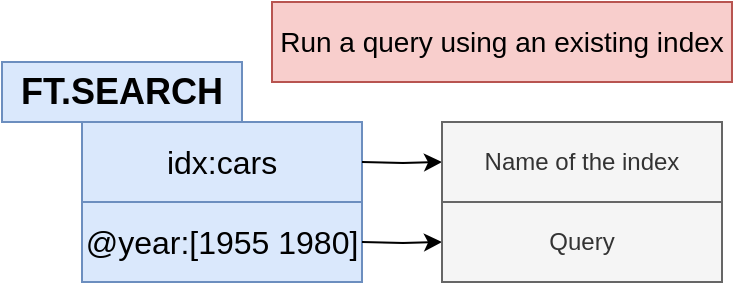 <mxfile version="26.1.3" pages="19">
  <diagram id="HctE3cyeDaIu02BYokV2" name="07 - q">
    <mxGraphModel dx="434" dy="268" grid="1" gridSize="10" guides="1" tooltips="1" connect="1" arrows="1" fold="1" page="1" pageScale="1" pageWidth="1920" pageHeight="1200" math="0" shadow="0">
      <root>
        <mxCell id="AN4XkR-0YyUxpk4At1sJ-0" />
        <mxCell id="AN4XkR-0YyUxpk4At1sJ-1" parent="AN4XkR-0YyUxpk4At1sJ-0" />
        <mxCell id="AN4XkR-0YyUxpk4At1sJ-2" value="FT.SEARCH" style="rounded=0;whiteSpace=wrap;html=1;fontSize=18;fillColor=#dae8fc;strokeColor=#6c8ebf;fontStyle=1" vertex="1" parent="AN4XkR-0YyUxpk4At1sJ-1">
          <mxGeometry x="710" y="410" width="120" height="30" as="geometry" />
        </mxCell>
        <mxCell id="AN4XkR-0YyUxpk4At1sJ-3" value="idx:cars" style="rounded=0;whiteSpace=wrap;html=1;fontSize=16;fillColor=#dae8fc;strokeColor=#6c8ebf;" vertex="1" parent="AN4XkR-0YyUxpk4At1sJ-1">
          <mxGeometry x="750" y="440" width="140" height="40" as="geometry" />
        </mxCell>
        <mxCell id="AN4XkR-0YyUxpk4At1sJ-4" value="@year:[1955 1980]" style="rounded=0;whiteSpace=wrap;html=1;fontSize=16;fillColor=#dae8fc;strokeColor=#6c8ebf;" vertex="1" parent="AN4XkR-0YyUxpk4At1sJ-1">
          <mxGeometry x="750" y="480" width="140" height="40" as="geometry" />
        </mxCell>
        <mxCell id="AN4XkR-0YyUxpk4At1sJ-5" style="edgeStyle=orthogonalEdgeStyle;rounded=0;orthogonalLoop=1;jettySize=auto;html=1;exitX=1;exitY=0.5;exitDx=0;exitDy=0;fontSize=12;" edge="1" parent="AN4XkR-0YyUxpk4At1sJ-1">
          <mxGeometry relative="1" as="geometry">
            <mxPoint x="930" y="460" as="targetPoint" />
            <mxPoint x="890" y="460" as="sourcePoint" />
          </mxGeometry>
        </mxCell>
        <mxCell id="AN4XkR-0YyUxpk4At1sJ-6" value="Name of the index" style="rounded=0;whiteSpace=wrap;html=1;fontSize=12;fillColor=#f5f5f5;strokeColor=#666666;fontColor=#333333;" vertex="1" parent="AN4XkR-0YyUxpk4At1sJ-1">
          <mxGeometry x="930" y="440" width="140" height="40" as="geometry" />
        </mxCell>
        <mxCell id="AN4XkR-0YyUxpk4At1sJ-7" style="edgeStyle=orthogonalEdgeStyle;rounded=0;orthogonalLoop=1;jettySize=auto;html=1;exitX=1;exitY=0.5;exitDx=0;exitDy=0;fontSize=12;" edge="1" parent="AN4XkR-0YyUxpk4At1sJ-1">
          <mxGeometry relative="1" as="geometry">
            <mxPoint x="930" y="500" as="targetPoint" />
            <mxPoint x="890" y="500" as="sourcePoint" />
          </mxGeometry>
        </mxCell>
        <mxCell id="AN4XkR-0YyUxpk4At1sJ-8" value="Query" style="rounded=0;whiteSpace=wrap;html=1;fontSize=12;fillColor=#f5f5f5;strokeColor=#666666;fontColor=#333333;" vertex="1" parent="AN4XkR-0YyUxpk4At1sJ-1">
          <mxGeometry x="930" y="480" width="140" height="40" as="geometry" />
        </mxCell>
        <mxCell id="AN4XkR-0YyUxpk4At1sJ-9" value="Run a query using an existing index" style="rounded=0;whiteSpace=wrap;html=1;fontSize=14;align=center;fillColor=#f8cecc;strokeColor=#b85450;" vertex="1" parent="AN4XkR-0YyUxpk4At1sJ-1">
          <mxGeometry x="845" y="380" width="230" height="40" as="geometry" />
        </mxCell>
      </root>
    </mxGraphModel>
  </diagram>
  <diagram id="gnkNOqU8pdCXdRe_tvXO" name="01 - docs">
    <mxGraphModel dx="372" dy="230" grid="1" gridSize="10" guides="1" tooltips="1" connect="1" arrows="1" fold="1" page="1" pageScale="1" pageWidth="1920" pageHeight="1200" math="0" shadow="0">
      <root>
        <mxCell id="0" />
        <mxCell id="1" parent="0" />
        <mxCell id="Lf2cvorMgSbQkPzfa74a-1" value="redis.io/commands/ft.search" style="rounded=0;whiteSpace=wrap;html=1;fontSize=21;fontStyle=1;fillColor=#dae8fc;strokeColor=#6c8ebf;" vertex="1" parent="1">
          <mxGeometry x="710" y="470" width="310" height="60" as="geometry" />
        </mxCell>
        <mxCell id="Lf2cvorMgSbQkPzfa74a-2" value="Query syntax docs" style="text;html=1;strokeColor=none;fillColor=none;align=center;verticalAlign=middle;whiteSpace=wrap;rounded=0;fontSize=21;fontStyle=2" vertex="1" parent="1">
          <mxGeometry x="772.5" y="540" width="185" height="20" as="geometry" />
        </mxCell>
      </root>
    </mxGraphModel>
  </diagram>
  <diagram id="cmEVxtMRQuzdW1iSIgiK" name="02 - synt">
    <mxGraphModel dx="627" dy="387" grid="1" gridSize="10" guides="1" tooltips="1" connect="1" arrows="1" fold="1" page="1" pageScale="1" pageWidth="1920" pageHeight="1200" math="0" shadow="0">
      <root>
        <mxCell id="rya83jplOZ21qDv5KoZe-0" />
        <mxCell id="rya83jplOZ21qDv5KoZe-1" parent="rya83jplOZ21qDv5KoZe-0" />
        <mxCell id="rya83jplOZ21qDv5KoZe-2" style="edgeStyle=orthogonalEdgeStyle;rounded=0;orthogonalLoop=1;jettySize=auto;html=1;exitX=1;exitY=0.5;exitDx=0;exitDy=0;fontSize=19;" edge="1" parent="rya83jplOZ21qDv5KoZe-1" source="rya83jplOZ21qDv5KoZe-3" target="rya83jplOZ21qDv5KoZe-4">
          <mxGeometry relative="1" as="geometry" />
        </mxCell>
        <mxCell id="rya83jplOZ21qDv5KoZe-3" value="@name:(fast)" style="rounded=0;whiteSpace=wrap;html=1;fontSize=21;fillColor=#dae8fc;strokeColor=#6c8ebf;fontStyle=1" vertex="1" parent="rya83jplOZ21qDv5KoZe-1">
          <mxGeometry x="580" y="420" width="210" height="60" as="geometry" />
        </mxCell>
        <mxCell id="rya83jplOZ21qDv5KoZe-4" value="Do a &lt;b&gt;text&lt;/b&gt; search on &#39;name&#39;&amp;nbsp;" style="rounded=0;whiteSpace=wrap;html=1;fontSize=19;fontStyle=0" vertex="1" parent="rya83jplOZ21qDv5KoZe-1">
          <mxGeometry x="820" y="420" width="280" height="60" as="geometry" />
        </mxCell>
        <mxCell id="rya83jplOZ21qDv5KoZe-5" style="edgeStyle=orthogonalEdgeStyle;rounded=0;orthogonalLoop=1;jettySize=auto;html=1;exitX=1;exitY=0.5;exitDx=0;exitDy=0;fontSize=19;" edge="1" parent="rya83jplOZ21qDv5KoZe-1" source="rya83jplOZ21qDv5KoZe-6" target="rya83jplOZ21qDv5KoZe-7">
          <mxGeometry relative="1" as="geometry" />
        </mxCell>
        <mxCell id="rya83jplOZ21qDv5KoZe-6" value="@color:{red}" style="rounded=0;whiteSpace=wrap;html=1;fontSize=21;fillColor=#dae8fc;strokeColor=#6c8ebf;fontStyle=1" vertex="1" parent="rya83jplOZ21qDv5KoZe-1">
          <mxGeometry x="580" y="490" width="210" height="60" as="geometry" />
        </mxCell>
        <mxCell id="rya83jplOZ21qDv5KoZe-7" value="Do a &lt;b&gt;tag &lt;/b&gt;search on &#39;color&#39;" style="rounded=0;whiteSpace=wrap;html=1;fontSize=19;fontStyle=0" vertex="1" parent="rya83jplOZ21qDv5KoZe-1">
          <mxGeometry x="820" y="490" width="280" height="60" as="geometry" />
        </mxCell>
        <mxCell id="rya83jplOZ21qDv5KoZe-8" value="" style="edgeStyle=orthogonalEdgeStyle;rounded=0;orthogonalLoop=1;jettySize=auto;html=1;fontSize=21;" edge="1" parent="rya83jplOZ21qDv5KoZe-1" source="rya83jplOZ21qDv5KoZe-9" target="rya83jplOZ21qDv5KoZe-10">
          <mxGeometry relative="1" as="geometry" />
        </mxCell>
        <mxCell id="rya83jplOZ21qDv5KoZe-9" value="@year:[1955 1960]" style="rounded=0;whiteSpace=wrap;html=1;fontSize=21;fillColor=#dae8fc;strokeColor=#6c8ebf;fontStyle=1" vertex="1" parent="rya83jplOZ21qDv5KoZe-1">
          <mxGeometry x="580" y="560" width="210" height="60" as="geometry" />
        </mxCell>
        <mxCell id="rya83jplOZ21qDv5KoZe-10" value="Do a &lt;b&gt;numeric&lt;/b&gt;&amp;nbsp;search on &#39;year&#39;" style="rounded=0;whiteSpace=wrap;html=1;fontSize=19;fontStyle=0" vertex="1" parent="rya83jplOZ21qDv5KoZe-1">
          <mxGeometry x="820" y="560" width="280" height="60" as="geometry" />
        </mxCell>
      </root>
    </mxGraphModel>
  </diagram>
  <diagram id="tw4nT-YUaX40RuIYRY-P" name="04 - notes">
    <mxGraphModel dx="471" dy="290" grid="1" gridSize="10" guides="1" tooltips="1" connect="1" arrows="1" fold="1" page="1" pageScale="1" pageWidth="1920" pageHeight="1200" math="0" shadow="0">
      <root>
        <mxCell id="1K5AGvii2pzILPhaLYXf-0" />
        <mxCell id="1K5AGvii2pzILPhaLYXf-1" parent="1K5AGvii2pzILPhaLYXf-0" />
        <mxCell id="h9KkUZCgzQyiKglHSUc7-0" value="Wrap all search queries in quotes, even if the docs don&#39;t show it" style="rounded=0;whiteSpace=wrap;html=1;fontSize=17;fillColor=#ffe6cc;strokeColor=#d79b00;" vertex="1" parent="1K5AGvii2pzILPhaLYXf-1">
          <mxGeometry x="655" y="410" width="330" height="50" as="geometry" />
        </mxCell>
        <mxCell id="h9KkUZCgzQyiKglHSUc7-4" style="edgeStyle=orthogonalEdgeStyle;rounded=0;orthogonalLoop=1;jettySize=auto;html=1;exitX=0.5;exitY=1;exitDx=0;exitDy=0;entryX=0.5;entryY=0;entryDx=0;entryDy=0;fontSize=12;" edge="1" parent="1K5AGvii2pzILPhaLYXf-1" source="h9KkUZCgzQyiKglHSUc7-2" target="h9KkUZCgzQyiKglHSUc7-3">
          <mxGeometry relative="1" as="geometry" />
        </mxCell>
        <mxCell id="h9KkUZCgzQyiKglHSUc7-2" value="@cities:{ New York | Los Angeles | Barcelona }" style="rounded=0;whiteSpace=wrap;html=1;fontSize=12;fontStyle=2;fillColor=#f5f5f5;strokeColor=#666666;fontColor=#333333;" vertex="1" parent="1K5AGvii2pzILPhaLYXf-1">
          <mxGeometry x="670" y="490" width="300" height="40" as="geometry" />
        </mxCell>
        <mxCell id="h9KkUZCgzQyiKglHSUc7-3" value="FT.SEARCH idx:locations &#39;@cities:{ &quot;New York&quot; | Los Angeles | Barcelona }&#39;" style="rounded=0;whiteSpace=wrap;html=1;fontSize=12;fontStyle=2;fillColor=#f5f5f5;strokeColor=#666666;fontColor=#333333;" vertex="1" parent="1K5AGvii2pzILPhaLYXf-1">
          <mxGeometry x="610" y="550" width="420" height="40" as="geometry" />
        </mxCell>
      </root>
    </mxGraphModel>
  </diagram>
  <diagram id="bZYrOdJ6SvEWiOpaD80U" name="06 - numeric">
    <mxGraphModel dx="424" dy="261" grid="1" gridSize="10" guides="1" tooltips="1" connect="1" arrows="1" fold="1" page="1" pageScale="1" pageWidth="1920" pageHeight="1200" math="0" shadow="0">
      <root>
        <mxCell id="Nt_zgftdaPbK_Tb6wAR2-0" />
        <mxCell id="Nt_zgftdaPbK_Tb6wAR2-1" parent="Nt_zgftdaPbK_Tb6wAR2-0" />
        <mxCell id="cbVYnRCxvYzo1vVs6-kc-0" value="Numeric Queries" style="rounded=0;whiteSpace=wrap;html=1;fontSize=17;fillColor=#ffe6cc;strokeColor=#d79b00;" vertex="1" parent="Nt_zgftdaPbK_Tb6wAR2-1">
          <mxGeometry x="655" y="420" width="330" height="30" as="geometry" />
        </mxCell>
        <mxCell id="cbVYnRCxvYzo1vVs6-kc-6" style="edgeStyle=orthogonalEdgeStyle;rounded=0;orthogonalLoop=1;jettySize=auto;html=1;exitX=1;exitY=0.5;exitDx=0;exitDy=0;fontSize=12;" edge="1" parent="Nt_zgftdaPbK_Tb6wAR2-1" source="cbVYnRCxvYzo1vVs6-kc-2" target="cbVYnRCxvYzo1vVs6-kc-5">
          <mxGeometry relative="1" as="geometry" />
        </mxCell>
        <mxCell id="cbVYnRCxvYzo1vVs6-kc-2" value="@year:[1955 1980]" style="rounded=0;whiteSpace=wrap;html=1;fontSize=12;fontStyle=2;fillColor=#f5f5f5;strokeColor=#666666;fontColor=#333333;" vertex="1" parent="Nt_zgftdaPbK_Tb6wAR2-1">
          <mxGeometry x="655" y="460" width="125" height="40" as="geometry" />
        </mxCell>
        <mxCell id="cbVYnRCxvYzo1vVs6-kc-5" value="&lt;span style=&quot;font-style: normal&quot;&gt;Year between 1955 and 1980, inclusive&lt;/span&gt;" style="rounded=0;whiteSpace=wrap;html=1;fontSize=12;fontStyle=2;fillColor=#f5f5f5;strokeColor=#666666;fontColor=#333333;" vertex="1" parent="Nt_zgftdaPbK_Tb6wAR2-1">
          <mxGeometry x="815" y="460" width="170" height="40" as="geometry" />
        </mxCell>
        <mxCell id="cbVYnRCxvYzo1vVs6-kc-7" style="edgeStyle=orthogonalEdgeStyle;rounded=0;orthogonalLoop=1;jettySize=auto;html=1;exitX=1;exitY=0.5;exitDx=0;exitDy=0;fontSize=12;" edge="1" parent="Nt_zgftdaPbK_Tb6wAR2-1" source="cbVYnRCxvYzo1vVs6-kc-8" target="cbVYnRCxvYzo1vVs6-kc-9">
          <mxGeometry relative="1" as="geometry" />
        </mxCell>
        <mxCell id="cbVYnRCxvYzo1vVs6-kc-8" value="@year:[(1955 (1980]" style="rounded=0;whiteSpace=wrap;html=1;fontSize=12;fontStyle=2;fillColor=#f5f5f5;strokeColor=#666666;fontColor=#333333;" vertex="1" parent="Nt_zgftdaPbK_Tb6wAR2-1">
          <mxGeometry x="655" y="510" width="125" height="40" as="geometry" />
        </mxCell>
        <mxCell id="cbVYnRCxvYzo1vVs6-kc-9" value="&lt;span style=&quot;font-style: normal&quot;&gt;Year between 1955 and 1980, exclusive (1956-1979)&lt;/span&gt;" style="rounded=0;whiteSpace=wrap;html=1;fontSize=12;fontStyle=2;fillColor=#f5f5f5;strokeColor=#666666;fontColor=#333333;" vertex="1" parent="Nt_zgftdaPbK_Tb6wAR2-1">
          <mxGeometry x="815" y="510" width="170" height="40" as="geometry" />
        </mxCell>
        <mxCell id="cbVYnRCxvYzo1vVs6-kc-10" style="edgeStyle=orthogonalEdgeStyle;rounded=0;orthogonalLoop=1;jettySize=auto;html=1;exitX=1;exitY=0.5;exitDx=0;exitDy=0;fontSize=12;" edge="1" parent="Nt_zgftdaPbK_Tb6wAR2-1" source="cbVYnRCxvYzo1vVs6-kc-11" target="cbVYnRCxvYzo1vVs6-kc-12">
          <mxGeometry relative="1" as="geometry" />
        </mxCell>
        <mxCell id="cbVYnRCxvYzo1vVs6-kc-11" value="@year:[-inf 1955]" style="rounded=0;whiteSpace=wrap;html=1;fontSize=12;fontStyle=2;fillColor=#f5f5f5;strokeColor=#666666;fontColor=#333333;" vertex="1" parent="Nt_zgftdaPbK_Tb6wAR2-1">
          <mxGeometry x="655" y="560" width="125" height="40" as="geometry" />
        </mxCell>
        <mxCell id="cbVYnRCxvYzo1vVs6-kc-12" value="&lt;span style=&quot;font-style: normal&quot;&gt;Years equal to or greater than 1955&lt;/span&gt;" style="rounded=0;whiteSpace=wrap;html=1;fontSize=12;fontStyle=2;fillColor=#f5f5f5;strokeColor=#666666;fontColor=#333333;" vertex="1" parent="Nt_zgftdaPbK_Tb6wAR2-1">
          <mxGeometry x="815" y="560" width="170" height="40" as="geometry" />
        </mxCell>
        <mxCell id="cbVYnRCxvYzo1vVs6-kc-13" style="edgeStyle=orthogonalEdgeStyle;rounded=0;orthogonalLoop=1;jettySize=auto;html=1;exitX=1;exitY=0.5;exitDx=0;exitDy=0;fontSize=12;" edge="1" parent="Nt_zgftdaPbK_Tb6wAR2-1" source="cbVYnRCxvYzo1vVs6-kc-14" target="cbVYnRCxvYzo1vVs6-kc-15">
          <mxGeometry relative="1" as="geometry" />
        </mxCell>
        <mxCell id="cbVYnRCxvYzo1vVs6-kc-14" value="&lt;b&gt;-&lt;/b&gt;@year:[1955 1980]" style="rounded=0;whiteSpace=wrap;html=1;fontSize=12;fontStyle=2;fillColor=#f5f5f5;strokeColor=#666666;fontColor=#333333;" vertex="1" parent="Nt_zgftdaPbK_Tb6wAR2-1">
          <mxGeometry x="655" y="610" width="125" height="40" as="geometry" />
        </mxCell>
        <mxCell id="cbVYnRCxvYzo1vVs6-kc-15" value="&lt;span style=&quot;font-style: normal&quot;&gt;Years &lt;b&gt;not including &lt;/b&gt;1955-1980&lt;/span&gt;" style="rounded=0;whiteSpace=wrap;html=1;fontSize=12;fontStyle=2;fillColor=#f5f5f5;strokeColor=#666666;fontColor=#333333;" vertex="1" parent="Nt_zgftdaPbK_Tb6wAR2-1">
          <mxGeometry x="815" y="610" width="170" height="40" as="geometry" />
        </mxCell>
      </root>
    </mxGraphModel>
  </diagram>
  <diagram id="0h6noUCcTTEhLIYaXhtH" name="05 - search">
    <mxGraphModel dx="446" dy="275" grid="1" gridSize="10" guides="1" tooltips="1" connect="1" arrows="1" fold="1" page="1" pageScale="1" pageWidth="1920" pageHeight="1200" math="0" shadow="0">
      <root>
        <mxCell id="vkAwY311xQj_vnwQ3Dxh-0" />
        <mxCell id="vkAwY311xQj_vnwQ3Dxh-1" parent="vkAwY311xQj_vnwQ3Dxh-0" />
        <mxCell id="IJisXqoGNLfG2kSDb_GA-0" value="Tag Queries" style="rounded=0;whiteSpace=wrap;html=1;fontSize=17;fillColor=#ffe6cc;strokeColor=#d79b00;" vertex="1" parent="vkAwY311xQj_vnwQ3Dxh-1">
          <mxGeometry x="655" y="420" width="330" height="30" as="geometry" />
        </mxCell>
        <mxCell id="IJisXqoGNLfG2kSDb_GA-1" style="edgeStyle=orthogonalEdgeStyle;rounded=0;orthogonalLoop=1;jettySize=auto;html=1;exitX=1;exitY=0.5;exitDx=0;exitDy=0;fontSize=12;" edge="1" parent="vkAwY311xQj_vnwQ3Dxh-1" source="IJisXqoGNLfG2kSDb_GA-2" target="IJisXqoGNLfG2kSDb_GA-3">
          <mxGeometry relative="1" as="geometry" />
        </mxCell>
        <mxCell id="IJisXqoGNLfG2kSDb_GA-2" value="@color{blue}" style="rounded=0;whiteSpace=wrap;html=1;fontSize=12;fontStyle=2;fillColor=#f5f5f5;strokeColor=#666666;fontColor=#333333;" vertex="1" parent="vkAwY311xQj_vnwQ3Dxh-1">
          <mxGeometry x="655" y="460" width="125" height="40" as="geometry" />
        </mxCell>
        <mxCell id="IJisXqoGNLfG2kSDb_GA-3" value="&lt;span style=&quot;font-style: normal&quot;&gt;Color equal to blue&lt;/span&gt;" style="rounded=0;whiteSpace=wrap;html=1;fontSize=12;fontStyle=2;fillColor=#f5f5f5;strokeColor=#666666;fontColor=#333333;" vertex="1" parent="vkAwY311xQj_vnwQ3Dxh-1">
          <mxGeometry x="815" y="460" width="170" height="40" as="geometry" />
        </mxCell>
        <mxCell id="IJisXqoGNLfG2kSDb_GA-4" style="edgeStyle=orthogonalEdgeStyle;rounded=0;orthogonalLoop=1;jettySize=auto;html=1;exitX=1;exitY=0.5;exitDx=0;exitDy=0;fontSize=12;" edge="1" parent="vkAwY311xQj_vnwQ3Dxh-1" source="IJisXqoGNLfG2kSDb_GA-5" target="IJisXqoGNLfG2kSDb_GA-6">
          <mxGeometry relative="1" as="geometry" />
        </mxCell>
        <mxCell id="IJisXqoGNLfG2kSDb_GA-5" value="&lt;b&gt;-&lt;/b&gt;@color{blue}" style="rounded=0;whiteSpace=wrap;html=1;fontSize=12;fontStyle=2;fillColor=#f5f5f5;strokeColor=#666666;fontColor=#333333;" vertex="1" parent="vkAwY311xQj_vnwQ3Dxh-1">
          <mxGeometry x="655" y="510" width="125" height="40" as="geometry" />
        </mxCell>
        <mxCell id="IJisXqoGNLfG2kSDb_GA-6" value="&lt;span style=&quot;font-style: normal&quot;&gt;Color not equal to blue&lt;/span&gt;" style="rounded=0;whiteSpace=wrap;html=1;fontSize=12;fontStyle=2;fillColor=#f5f5f5;strokeColor=#666666;fontColor=#333333;" vertex="1" parent="vkAwY311xQj_vnwQ3Dxh-1">
          <mxGeometry x="815" y="510" width="170" height="40" as="geometry" />
        </mxCell>
        <mxCell id="IJisXqoGNLfG2kSDb_GA-7" style="edgeStyle=orthogonalEdgeStyle;rounded=0;orthogonalLoop=1;jettySize=auto;html=1;exitX=1;exitY=0.5;exitDx=0;exitDy=0;fontSize=12;" edge="1" parent="vkAwY311xQj_vnwQ3Dxh-1" source="IJisXqoGNLfG2kSDb_GA-8" target="IJisXqoGNLfG2kSDb_GA-9">
          <mxGeometry relative="1" as="geometry" />
        </mxCell>
        <mxCell id="IJisXqoGNLfG2kSDb_GA-8" value="&lt;span&gt;@color{red | blue}&lt;/span&gt;" style="rounded=0;whiteSpace=wrap;html=1;fontSize=12;fontStyle=2;fillColor=#f5f5f5;strokeColor=#666666;fontColor=#333333;" vertex="1" parent="vkAwY311xQj_vnwQ3Dxh-1">
          <mxGeometry x="655" y="560" width="125" height="40" as="geometry" />
        </mxCell>
        <mxCell id="IJisXqoGNLfG2kSDb_GA-9" value="&lt;span style=&quot;font-style: normal&quot;&gt;Use a pipe | for &#39;or&#39;&lt;/span&gt;" style="rounded=0;whiteSpace=wrap;html=1;fontSize=12;fontStyle=2;fillColor=#f5f5f5;strokeColor=#666666;fontColor=#333333;" vertex="1" parent="vkAwY311xQj_vnwQ3Dxh-1">
          <mxGeometry x="815" y="560" width="170" height="40" as="geometry" />
        </mxCell>
        <mxCell id="IJisXqoGNLfG2kSDb_GA-10" style="edgeStyle=orthogonalEdgeStyle;rounded=0;orthogonalLoop=1;jettySize=auto;html=1;exitX=1;exitY=0.5;exitDx=0;exitDy=0;fontSize=12;" edge="1" parent="vkAwY311xQj_vnwQ3Dxh-1" source="IJisXqoGNLfG2kSDb_GA-11" target="IJisXqoGNLfG2kSDb_GA-12">
          <mxGeometry relative="1" as="geometry" />
        </mxCell>
        <mxCell id="IJisXqoGNLfG2kSDb_GA-11" value="@color{light\ blue}" style="rounded=0;whiteSpace=wrap;html=1;fontSize=12;fontStyle=2;fillColor=#f5f5f5;strokeColor=#666666;fontColor=#333333;" vertex="1" parent="vkAwY311xQj_vnwQ3Dxh-1">
          <mxGeometry x="655" y="610" width="125" height="40" as="geometry" />
        </mxCell>
        <mxCell id="IJisXqoGNLfG2kSDb_GA-12" value="&lt;span style=&quot;font-style: normal&quot;&gt;Escape spaces with \&lt;/span&gt;" style="rounded=0;whiteSpace=wrap;html=1;fontSize=12;fontStyle=2;fillColor=#f5f5f5;strokeColor=#666666;fontColor=#333333;" vertex="1" parent="vkAwY311xQj_vnwQ3Dxh-1">
          <mxGeometry x="815" y="610" width="170" height="40" as="geometry" />
        </mxCell>
      </root>
    </mxGraphModel>
  </diagram>
  <diagram name="06 - stop" id="Vp2U1Jt3Xc55X55UhMHs">
    <mxGraphModel dx="446" dy="275" grid="1" gridSize="10" guides="1" tooltips="1" connect="1" arrows="1" fold="1" page="1" pageScale="1" pageWidth="1920" pageHeight="1200" math="0" shadow="0">
      <root>
        <mxCell id="CbftDGWbqMRnkhTHQlEW-0" />
        <mxCell id="CbftDGWbqMRnkhTHQlEW-1" parent="CbftDGWbqMRnkhTHQlEW-0" />
        <mxCell id="D8U2clZ-CoX-vd-k74DZ-0" value="All &#39;stop&#39; words are removed from tag and text queries!!!" style="rounded=0;whiteSpace=wrap;html=1;fontSize=17;fillColor=#ffe6cc;strokeColor=#d79b00;" vertex="1" parent="CbftDGWbqMRnkhTHQlEW-1">
          <mxGeometry x="655" y="410" width="330" height="50" as="geometry" />
        </mxCell>
        <mxCell id="D8U2clZ-CoX-vd-k74DZ-1" style="edgeStyle=orthogonalEdgeStyle;rounded=0;orthogonalLoop=1;jettySize=auto;html=1;exitX=0.5;exitY=1;exitDx=0;exitDy=0;entryX=0.5;entryY=0;entryDx=0;entryDy=0;fontSize=12;" edge="1" parent="CbftDGWbqMRnkhTHQlEW-1" source="D8U2clZ-CoX-vd-k74DZ-2" target="D8U2clZ-CoX-vd-k74DZ-3">
          <mxGeometry relative="1" as="geometry" />
        </mxCell>
        <mxCell id="D8U2clZ-CoX-vd-k74DZ-2" value="@cities:{ to | a | or }" style="rounded=0;whiteSpace=wrap;html=1;fontSize=12;fontStyle=2;fillColor=#f5f5f5;strokeColor=#666666;fontColor=#333333;" vertex="1" parent="CbftDGWbqMRnkhTHQlEW-1">
          <mxGeometry x="685" y="470" width="270" height="40" as="geometry" />
        </mxCell>
        <mxCell id="D8U2clZ-CoX-vd-k74DZ-3" value="@cities:{&amp;nbsp; &amp;nbsp;}" style="rounded=0;whiteSpace=wrap;html=1;fontSize=12;fontStyle=2;fillColor=#f5f5f5;strokeColor=#666666;fontColor=#333333;" vertex="1" parent="CbftDGWbqMRnkhTHQlEW-1">
          <mxGeometry x="695" y="530" width="250" height="40" as="geometry" />
        </mxCell>
        <mxCell id="D8U2clZ-CoX-vd-k74DZ-5" value="a,&amp;nbsp; &amp;nbsp; is,&amp;nbsp; &amp;nbsp; the,&amp;nbsp; &amp;nbsp;an,&amp;nbsp; &amp;nbsp;and,&amp;nbsp; are, as,&amp;nbsp; at,&amp;nbsp; &amp;nbsp;be,&amp;nbsp; &amp;nbsp;but,&amp;nbsp; by,&amp;nbsp; &amp;nbsp;for, if,&amp;nbsp; &amp;nbsp;in,&amp;nbsp; &amp;nbsp; into,&amp;nbsp; it,&amp;nbsp; &amp;nbsp;no,&amp;nbsp; &amp;nbsp;not, of,&amp;nbsp; on,&amp;nbsp; &amp;nbsp;or,&amp;nbsp; &amp;nbsp;such, that, their, then, there, these, they, this, to,&amp;nbsp; was, will, with" style="rounded=0;whiteSpace=wrap;html=1;fontSize=12;fontStyle=2;fillColor=#dae8fc;strokeColor=#6c8ebf;" vertex="1" parent="CbftDGWbqMRnkhTHQlEW-1">
          <mxGeometry x="665" y="590" width="310" height="70" as="geometry" />
        </mxCell>
      </root>
    </mxGraphModel>
  </diagram>
  <diagram name="02 - notes" id="ATJqwv5LHV2yfeeOuJNb">
    <mxGraphModel dx="424" dy="261" grid="1" gridSize="10" guides="1" tooltips="1" connect="1" arrows="1" fold="1" page="1" pageScale="1" pageWidth="1920" pageHeight="1200" math="0" shadow="0">
      <root>
        <mxCell id="fftHThX1_SdqVS5_lgOX-0" />
        <mxCell id="fftHThX1_SdqVS5_lgOX-1" parent="fftHThX1_SdqVS5_lgOX-0" />
        <mxCell id="fftHThX1_SdqVS5_lgOX-2" value="Search queries assume you will break user-supplied text into separate words" style="rounded=0;whiteSpace=wrap;html=1;fontSize=17;fillColor=#ffe6cc;strokeColor=#d79b00;" vertex="1" parent="fftHThX1_SdqVS5_lgOX-1">
          <mxGeometry x="655" y="410" width="330" height="50" as="geometry" />
        </mxCell>
        <mxCell id="fftHThX1_SdqVS5_lgOX-4" style="edgeStyle=orthogonalEdgeStyle;rounded=0;orthogonalLoop=1;jettySize=auto;html=1;exitX=0.5;exitY=1;exitDx=0;exitDy=0;entryX=0.5;entryY=0;entryDx=0;entryDy=0;fontSize=12;" edge="1" parent="fftHThX1_SdqVS5_lgOX-1" source="fftHThX1_SdqVS5_lgOX-5" target="fftHThX1_SdqVS5_lgOX-6">
          <mxGeometry relative="1" as="geometry" />
        </mxCell>
        <mxCell id="fftHThX1_SdqVS5_lgOX-5" value="&lt;span style=&quot;font-style: normal&quot;&gt;&lt;b&gt;User enters&lt;/b&gt;&lt;/span&gt;&lt;br&gt;&#39;super fast cars&#39;" style="rounded=0;whiteSpace=wrap;html=1;fontSize=12;fontStyle=2;fillColor=#f5f5f5;strokeColor=#666666;fontColor=#333333;" vertex="1" parent="fftHThX1_SdqVS5_lgOX-1">
          <mxGeometry x="695" y="490" width="250" height="40" as="geometry" />
        </mxCell>
        <mxCell id="fftHThX1_SdqVS5_lgOX-6" value="&#39;@name(%super% | %fast% | %cars%)&#39;" style="rounded=0;whiteSpace=wrap;html=1;fontSize=12;fontStyle=2;fillColor=#f5f5f5;strokeColor=#666666;fontColor=#333333;" vertex="1" parent="fftHThX1_SdqVS5_lgOX-1">
          <mxGeometry x="655" y="550" width="330" height="40" as="geometry" />
        </mxCell>
      </root>
    </mxGraphModel>
  </diagram>
  <diagram id="G_fvlN_wo-7hNH03npe_" name="10 - stem">
    <mxGraphModel dx="399" dy="246" grid="1" gridSize="10" guides="1" tooltips="1" connect="1" arrows="1" fold="1" page="1" pageScale="1" pageWidth="1920" pageHeight="1200" math="0" shadow="0">
      <root>
        <mxCell id="RptprjUfpuKx5ahjBY3g-0" />
        <mxCell id="RptprjUfpuKx5ahjBY3g-1" parent="RptprjUfpuKx5ahjBY3g-0" />
        <mxCell id="P3TeT3CMtZKo2FeQ8Hok-0" value="Stemming is used to reduce words down to a base form&lt;br&gt;&lt;i&gt;&lt;font style=&quot;font-size: 10px&quot;&gt;snowballstem.org/demo.html&lt;/font&gt;&lt;/i&gt;" style="rounded=0;whiteSpace=wrap;html=1;fontSize=17;fillColor=#ffe6cc;strokeColor=#d79b00;" vertex="1" parent="RptprjUfpuKx5ahjBY3g-1">
          <mxGeometry x="655" y="392" width="330" height="70" as="geometry" />
        </mxCell>
        <mxCell id="P3TeT3CMtZKo2FeQ8Hok-8" style="edgeStyle=orthogonalEdgeStyle;rounded=0;orthogonalLoop=1;jettySize=auto;html=1;exitX=1;exitY=0.5;exitDx=0;exitDy=0;entryX=0;entryY=0.5;entryDx=0;entryDy=0;fontSize=12;" edge="1" parent="RptprjUfpuKx5ahjBY3g-1" source="P3TeT3CMtZKo2FeQ8Hok-2" target="P3TeT3CMtZKo2FeQ8Hok-7">
          <mxGeometry relative="1" as="geometry" />
        </mxCell>
        <mxCell id="P3TeT3CMtZKo2FeQ8Hok-2" value="&lt;span style=&quot;font-style: normal&quot;&gt;&lt;b&gt;User enters&lt;/b&gt;&lt;/span&gt;&lt;br&gt;&#39;fasting&#39;" style="rounded=0;whiteSpace=wrap;html=1;fontSize=12;fontStyle=2;fillColor=#f5f5f5;strokeColor=#666666;fontColor=#333333;" vertex="1" parent="RptprjUfpuKx5ahjBY3g-1">
          <mxGeometry x="670" y="470" width="125" height="40" as="geometry" />
        </mxCell>
        <mxCell id="P3TeT3CMtZKo2FeQ8Hok-9" style="edgeStyle=orthogonalEdgeStyle;rounded=0;orthogonalLoop=1;jettySize=auto;html=1;exitX=1;exitY=0.5;exitDx=0;exitDy=0;fontSize=12;" edge="1" parent="RptprjUfpuKx5ahjBY3g-1" source="P3TeT3CMtZKo2FeQ8Hok-5" target="P3TeT3CMtZKo2FeQ8Hok-7">
          <mxGeometry relative="1" as="geometry" />
        </mxCell>
        <mxCell id="P3TeT3CMtZKo2FeQ8Hok-5" value="&lt;span style=&quot;font-style: normal&quot;&gt;&lt;b&gt;User enters&lt;/b&gt;&lt;/span&gt;&lt;br&gt;&#39;fastly&#39;" style="rounded=0;whiteSpace=wrap;html=1;fontSize=12;fontStyle=2;fillColor=#f5f5f5;strokeColor=#666666;fontColor=#333333;" vertex="1" parent="RptprjUfpuKx5ahjBY3g-1">
          <mxGeometry x="670" y="520" width="125" height="40" as="geometry" />
        </mxCell>
        <mxCell id="P3TeT3CMtZKo2FeQ8Hok-10" style="edgeStyle=orthogonalEdgeStyle;rounded=0;orthogonalLoop=1;jettySize=auto;html=1;exitX=1;exitY=0.5;exitDx=0;exitDy=0;entryX=0;entryY=0.5;entryDx=0;entryDy=0;fontSize=12;" edge="1" parent="RptprjUfpuKx5ahjBY3g-1" source="P3TeT3CMtZKo2FeQ8Hok-6" target="P3TeT3CMtZKo2FeQ8Hok-7">
          <mxGeometry relative="1" as="geometry" />
        </mxCell>
        <mxCell id="P3TeT3CMtZKo2FeQ8Hok-6" value="&lt;span style=&quot;font-style: normal&quot;&gt;&lt;b&gt;User enters&lt;/b&gt;&lt;/span&gt;&lt;br&gt;&#39;fasts&#39;" style="rounded=0;whiteSpace=wrap;html=1;fontSize=12;fontStyle=2;fillColor=#f5f5f5;strokeColor=#666666;fontColor=#333333;" vertex="1" parent="RptprjUfpuKx5ahjBY3g-1">
          <mxGeometry x="670" y="570" width="125" height="40" as="geometry" />
        </mxCell>
        <mxCell id="P3TeT3CMtZKo2FeQ8Hok-7" value="&lt;span style=&quot;font-style: normal&quot;&gt;&lt;b&gt;Reduced to&lt;/b&gt;&lt;br&gt;&#39;fast&#39;&lt;br&gt;&lt;/span&gt;" style="rounded=0;whiteSpace=wrap;html=1;fontSize=12;fontStyle=2;fillColor=#f5f5f5;strokeColor=#666666;fontColor=#333333;" vertex="1" parent="RptprjUfpuKx5ahjBY3g-1">
          <mxGeometry x="840" y="520" width="125" height="40" as="geometry" />
        </mxCell>
      </root>
    </mxGraphModel>
  </diagram>
  <diagram id="tEAnYRlXitEQpdJUQfgr" name="09 - text">
    <mxGraphModel dx="446" dy="275" grid="1" gridSize="10" guides="1" tooltips="1" connect="1" arrows="1" fold="1" page="1" pageScale="1" pageWidth="1920" pageHeight="1200" math="0" shadow="0">
      <root>
        <mxCell id="2PE_nA9OYPSxDqOro7cV-0" />
        <mxCell id="2PE_nA9OYPSxDqOro7cV-1" parent="2PE_nA9OYPSxDqOro7cV-0" />
        <mxCell id="2PE_nA9OYPSxDqOro7cV-2" value="Text Queries" style="rounded=0;whiteSpace=wrap;html=1;fontSize=17;fillColor=#ffe6cc;strokeColor=#d79b00;" vertex="1" parent="2PE_nA9OYPSxDqOro7cV-1">
          <mxGeometry x="655" y="420" width="330" height="30" as="geometry" />
        </mxCell>
        <mxCell id="2PE_nA9OYPSxDqOro7cV-3" style="edgeStyle=orthogonalEdgeStyle;rounded=0;orthogonalLoop=1;jettySize=auto;html=1;exitX=1;exitY=0.5;exitDx=0;exitDy=0;fontSize=12;" edge="1" parent="2PE_nA9OYPSxDqOro7cV-1" source="2PE_nA9OYPSxDqOro7cV-4" target="2PE_nA9OYPSxDqOro7cV-5">
          <mxGeometry relative="1" as="geometry" />
        </mxCell>
        <mxCell id="2PE_nA9OYPSxDqOro7cV-4" value="fast" style="rounded=0;whiteSpace=wrap;html=1;fontSize=12;fontStyle=2;fillColor=#f5f5f5;strokeColor=#666666;fontColor=#333333;" vertex="1" parent="2PE_nA9OYPSxDqOro7cV-1">
          <mxGeometry x="655" y="460" width="125" height="40" as="geometry" />
        </mxCell>
        <mxCell id="2PE_nA9OYPSxDqOro7cV-5" value="&lt;span style=&quot;font-style: normal&quot;&gt;Search all text fields for &#39;fast&#39;&lt;/span&gt;" style="rounded=0;whiteSpace=wrap;html=1;fontSize=12;fontStyle=2;fillColor=#f5f5f5;strokeColor=#666666;fontColor=#333333;" vertex="1" parent="2PE_nA9OYPSxDqOro7cV-1">
          <mxGeometry x="815" y="460" width="170" height="40" as="geometry" />
        </mxCell>
        <mxCell id="2PE_nA9OYPSxDqOro7cV-6" style="edgeStyle=orthogonalEdgeStyle;rounded=0;orthogonalLoop=1;jettySize=auto;html=1;exitX=1;exitY=0.5;exitDx=0;exitDy=0;fontSize=12;" edge="1" parent="2PE_nA9OYPSxDqOro7cV-1" source="2PE_nA9OYPSxDqOro7cV-7" target="2PE_nA9OYPSxDqOro7cV-8">
          <mxGeometry relative="1" as="geometry" />
        </mxCell>
        <mxCell id="2PE_nA9OYPSxDqOro7cV-7" value="@name:(fast car)" style="rounded=0;whiteSpace=wrap;html=1;fontSize=12;fontStyle=2;fillColor=#f5f5f5;strokeColor=#666666;fontColor=#333333;" vertex="1" parent="2PE_nA9OYPSxDqOro7cV-1">
          <mxGeometry x="655" y="510" width="125" height="40" as="geometry" />
        </mxCell>
        <mxCell id="2PE_nA9OYPSxDqOro7cV-8" value="&lt;span style=&quot;font-style: normal&quot;&gt;Name contains &#39;fast&#39; &lt;b&gt;and&lt;/b&gt;&amp;nbsp;&#39;car&#39;&lt;/span&gt;" style="rounded=0;whiteSpace=wrap;html=1;fontSize=12;fontStyle=2;fillColor=#f5f5f5;strokeColor=#666666;fontColor=#333333;" vertex="1" parent="2PE_nA9OYPSxDqOro7cV-1">
          <mxGeometry x="815" y="510" width="170" height="40" as="geometry" />
        </mxCell>
        <mxCell id="2PE_nA9OYPSxDqOro7cV-9" style="edgeStyle=orthogonalEdgeStyle;rounded=0;orthogonalLoop=1;jettySize=auto;html=1;exitX=1;exitY=0.5;exitDx=0;exitDy=0;fontSize=12;" edge="1" parent="2PE_nA9OYPSxDqOro7cV-1" source="2PE_nA9OYPSxDqOro7cV-10" target="2PE_nA9OYPSxDqOro7cV-11">
          <mxGeometry relative="1" as="geometry" />
        </mxCell>
        <mxCell id="2PE_nA9OYPSxDqOro7cV-10" value="&lt;span&gt;@name:(fast | car)&lt;/span&gt;" style="rounded=0;whiteSpace=wrap;html=1;fontSize=12;fontStyle=2;fillColor=#f5f5f5;strokeColor=#666666;fontColor=#333333;" vertex="1" parent="2PE_nA9OYPSxDqOro7cV-1">
          <mxGeometry x="655" y="560" width="125" height="40" as="geometry" />
        </mxCell>
        <mxCell id="2PE_nA9OYPSxDqOro7cV-11" value="&lt;span style=&quot;font-style: normal&quot;&gt;Name contains &#39;fast&#39;&amp;nbsp;&lt;/span&gt;&lt;b style=&quot;font-style: normal&quot;&gt;or&lt;/b&gt;&lt;span style=&quot;font-style: normal&quot;&gt;&amp;nbsp;&#39;car&#39;&lt;/span&gt;" style="rounded=0;whiteSpace=wrap;html=1;fontSize=12;fontStyle=2;fillColor=#f5f5f5;strokeColor=#666666;fontColor=#333333;" vertex="1" parent="2PE_nA9OYPSxDqOro7cV-1">
          <mxGeometry x="815" y="560" width="170" height="40" as="geometry" />
        </mxCell>
        <mxCell id="2PE_nA9OYPSxDqOro7cV-12" style="edgeStyle=orthogonalEdgeStyle;rounded=0;orthogonalLoop=1;jettySize=auto;html=1;exitX=1;exitY=0.5;exitDx=0;exitDy=0;fontSize=12;" edge="1" parent="2PE_nA9OYPSxDqOro7cV-1" source="2PE_nA9OYPSxDqOro7cV-13" target="2PE_nA9OYPSxDqOro7cV-14">
          <mxGeometry relative="1" as="geometry" />
        </mxCell>
        <mxCell id="2PE_nA9OYPSxDqOro7cV-13" value="-@name:(fast)" style="rounded=0;whiteSpace=wrap;html=1;fontSize=12;fontStyle=2;fillColor=#f5f5f5;strokeColor=#666666;fontColor=#333333;" vertex="1" parent="2PE_nA9OYPSxDqOro7cV-1">
          <mxGeometry x="655" y="610" width="125" height="40" as="geometry" />
        </mxCell>
        <mxCell id="2PE_nA9OYPSxDqOro7cV-14" value="&lt;span style=&quot;font-style: normal&quot;&gt;Name &lt;b&gt;does not&lt;/b&gt; include &#39;fast&#39;&lt;/span&gt;" style="rounded=0;whiteSpace=wrap;html=1;fontSize=12;fontStyle=2;fillColor=#f5f5f5;strokeColor=#666666;fontColor=#333333;" vertex="1" parent="2PE_nA9OYPSxDqOro7cV-1">
          <mxGeometry x="815" y="610" width="170" height="40" as="geometry" />
        </mxCell>
      </root>
    </mxGraphModel>
  </diagram>
  <diagram name="11 - mis" id="TdFCOuLHrhat6Yyv_uSA">
    <mxGraphModel dx="399" dy="246" grid="1" gridSize="10" guides="1" tooltips="1" connect="1" arrows="1" fold="1" page="1" pageScale="1" pageWidth="1920" pageHeight="1200" math="0" shadow="0">
      <root>
        <mxCell id="CJC78DZgFYymi3UZpzrP-0" />
        <mxCell id="CJC78DZgFYymi3UZpzrP-1" parent="CJC78DZgFYymi3UZpzrP-0" />
        <mxCell id="CJC78DZgFYymi3UZpzrP-2" value="Wrap a term with &#39;%&#39; to include strings that have a slight difference in characters" style="rounded=0;whiteSpace=wrap;html=1;fontSize=17;fillColor=#ffe6cc;strokeColor=#d79b00;" vertex="1" parent="CJC78DZgFYymi3UZpzrP-1">
          <mxGeometry x="655" y="392" width="330" height="70" as="geometry" />
        </mxCell>
        <mxCell id="CJC78DZgFYymi3UZpzrP-3" style="edgeStyle=orthogonalEdgeStyle;rounded=0;orthogonalLoop=1;jettySize=auto;html=1;exitX=0.5;exitY=1;exitDx=0;exitDy=0;entryX=0.5;entryY=0;entryDx=0;entryDy=0;fontSize=17;" edge="1" parent="CJC78DZgFYymi3UZpzrP-1" source="CJC78DZgFYymi3UZpzrP-4" target="CJC78DZgFYymi3UZpzrP-9">
          <mxGeometry relative="1" as="geometry" />
        </mxCell>
        <mxCell id="CJC78DZgFYymi3UZpzrP-4" value="c" style="rounded=0;whiteSpace=wrap;html=1;fontSize=17;fillColor=#f8cecc;strokeColor=#b85450;" vertex="1" parent="CJC78DZgFYymi3UZpzrP-1">
          <mxGeometry x="738" y="490" width="30" height="30" as="geometry" />
        </mxCell>
        <mxCell id="CJC78DZgFYymi3UZpzrP-5" style="edgeStyle=orthogonalEdgeStyle;rounded=0;orthogonalLoop=1;jettySize=auto;html=1;exitX=0.5;exitY=1;exitDx=0;exitDy=0;entryX=0.5;entryY=0;entryDx=0;entryDy=0;fontSize=17;" edge="1" parent="CJC78DZgFYymi3UZpzrP-1" source="CJC78DZgFYymi3UZpzrP-6" target="CJC78DZgFYymi3UZpzrP-10">
          <mxGeometry relative="1" as="geometry" />
        </mxCell>
        <mxCell id="CJC78DZgFYymi3UZpzrP-6" value="a" style="rounded=0;whiteSpace=wrap;html=1;fontSize=17;" vertex="1" parent="CJC78DZgFYymi3UZpzrP-1">
          <mxGeometry x="768" y="490" width="30" height="30" as="geometry" />
        </mxCell>
        <mxCell id="CJC78DZgFYymi3UZpzrP-7" style="edgeStyle=orthogonalEdgeStyle;rounded=0;orthogonalLoop=1;jettySize=auto;html=1;exitX=0.5;exitY=1;exitDx=0;exitDy=0;entryX=0.5;entryY=0;entryDx=0;entryDy=0;fontSize=17;" edge="1" parent="CJC78DZgFYymi3UZpzrP-1" source="CJC78DZgFYymi3UZpzrP-8" target="CJC78DZgFYymi3UZpzrP-11">
          <mxGeometry relative="1" as="geometry" />
        </mxCell>
        <mxCell id="CJC78DZgFYymi3UZpzrP-8" value="r" style="rounded=0;whiteSpace=wrap;html=1;fontSize=17;" vertex="1" parent="CJC78DZgFYymi3UZpzrP-1">
          <mxGeometry x="828" y="490" width="30" height="30" as="geometry" />
        </mxCell>
        <mxCell id="CJC78DZgFYymi3UZpzrP-9" value="d" style="rounded=0;whiteSpace=wrap;html=1;fontSize=17;fillColor=#f8cecc;strokeColor=#b85450;" vertex="1" parent="CJC78DZgFYymi3UZpzrP-1">
          <mxGeometry x="738" y="540" width="30" height="30" as="geometry" />
        </mxCell>
        <mxCell id="CJC78DZgFYymi3UZpzrP-10" value="a" style="rounded=0;whiteSpace=wrap;html=1;fontSize=17;" vertex="1" parent="CJC78DZgFYymi3UZpzrP-1">
          <mxGeometry x="768" y="540" width="30" height="30" as="geometry" />
        </mxCell>
        <mxCell id="CJC78DZgFYymi3UZpzrP-11" value="r" style="rounded=0;whiteSpace=wrap;html=1;fontSize=17;" vertex="1" parent="CJC78DZgFYymi3UZpzrP-1">
          <mxGeometry x="828" y="540" width="30" height="30" as="geometry" />
        </mxCell>
        <mxCell id="CJC78DZgFYymi3UZpzrP-12" value="User meant" style="text;html=1;strokeColor=none;fillColor=none;align=right;verticalAlign=middle;whiteSpace=wrap;rounded=0;fontSize=10;fontStyle=2" vertex="1" parent="CJC78DZgFYymi3UZpzrP-1">
          <mxGeometry x="680" y="495" width="55" height="20" as="geometry" />
        </mxCell>
        <mxCell id="CJC78DZgFYymi3UZpzrP-13" value="User typed" style="text;html=1;strokeColor=none;fillColor=none;align=right;verticalAlign=middle;whiteSpace=wrap;rounded=0;fontSize=10;fontStyle=2" vertex="1" parent="CJC78DZgFYymi3UZpzrP-1">
          <mxGeometry x="680" y="545" width="55" height="20" as="geometry" />
        </mxCell>
        <mxCell id="CJC78DZgFYymi3UZpzrP-14" value="" style="shape=curlyBracket;whiteSpace=wrap;html=1;rounded=1;fontSize=10;align=right;rotation=-180;" vertex="1" parent="CJC78DZgFYymi3UZpzrP-1">
          <mxGeometry x="870" y="490" width="20" height="80" as="geometry" />
        </mxCell>
        <mxCell id="CJC78DZgFYymi3UZpzrP-15" value="2 character mismatch" style="text;html=1;strokeColor=none;fillColor=none;align=center;verticalAlign=middle;whiteSpace=wrap;rounded=0;fontSize=10;fontStyle=2" vertex="1" parent="CJC78DZgFYymi3UZpzrP-1">
          <mxGeometry x="890" y="520" width="65" height="20" as="geometry" />
        </mxCell>
        <mxCell id="S0ZstoVa1UGU_k2huk1i-0" style="edgeStyle=orthogonalEdgeStyle;rounded=0;orthogonalLoop=1;jettySize=auto;html=1;exitX=0.5;exitY=1;exitDx=0;exitDy=0;entryX=0.5;entryY=0;entryDx=0;entryDy=0;fontSize=17;" edge="1" parent="CJC78DZgFYymi3UZpzrP-1" source="S0ZstoVa1UGU_k2huk1i-1" target="S0ZstoVa1UGU_k2huk1i-2">
          <mxGeometry relative="1" as="geometry" />
        </mxCell>
        <mxCell id="S0ZstoVa1UGU_k2huk1i-1" value="" style="rounded=0;whiteSpace=wrap;html=1;fontSize=17;fillColor=#f8cecc;strokeColor=#b85450;" vertex="1" parent="CJC78DZgFYymi3UZpzrP-1">
          <mxGeometry x="798" y="490" width="30" height="30" as="geometry" />
        </mxCell>
        <mxCell id="S0ZstoVa1UGU_k2huk1i-2" value="a" style="rounded=0;whiteSpace=wrap;html=1;fontSize=17;fillColor=#f8cecc;strokeColor=#b85450;" vertex="1" parent="CJC78DZgFYymi3UZpzrP-1">
          <mxGeometry x="798" y="540" width="30" height="30" as="geometry" />
        </mxCell>
      </root>
    </mxGraphModel>
  </diagram>
  <diagram name="11 - token" id="pSxBOYpIG8H9pccys1V8">
    <mxGraphModel dx="424" dy="261" grid="1" gridSize="10" guides="1" tooltips="1" connect="1" arrows="1" fold="1" page="1" pageScale="1" pageWidth="1920" pageHeight="1200" math="0" shadow="0">
      <root>
        <mxCell id="Z8romlhYukZi8uCrjk7o-0" />
        <mxCell id="Z8romlhYukZi8uCrjk7o-1" parent="Z8romlhYukZi8uCrjk7o-0" />
        <mxCell id="Z8romlhYukZi8uCrjk7o-2" value="All stop words, spaces, and punctuation are removed" style="rounded=0;whiteSpace=wrap;html=1;fontSize=17;fillColor=#ffe6cc;strokeColor=#d79b00;" vertex="1" parent="Z8romlhYukZi8uCrjk7o-1">
          <mxGeometry x="655" y="392" width="330" height="58" as="geometry" />
        </mxCell>
        <mxCell id="Z8romlhYukZi8uCrjk7o-11" style="edgeStyle=orthogonalEdgeStyle;rounded=0;orthogonalLoop=1;jettySize=auto;html=1;exitX=0.5;exitY=1;exitDx=0;exitDy=0;fontSize=12;" edge="1" parent="Z8romlhYukZi8uCrjk7o-1" source="Z8romlhYukZi8uCrjk7o-4" target="Z8romlhYukZi8uCrjk7o-10">
          <mxGeometry relative="1" as="geometry" />
        </mxCell>
        <mxCell id="Z8romlhYukZi8uCrjk7o-4" value="&lt;span style=&quot;font-style: normal&quot;&gt;&#39;a fast, fast car!!!!&#39;&lt;/span&gt;" style="rounded=0;whiteSpace=wrap;html=1;fontSize=12;fontStyle=2;fillColor=#f5f5f5;strokeColor=#666666;fontColor=#333333;" vertex="1" parent="Z8romlhYukZi8uCrjk7o-1">
          <mxGeometry x="705" y="470" width="230" height="40" as="geometry" />
        </mxCell>
        <mxCell id="Z8romlhYukZi8uCrjk7o-10" value="&lt;span style=&quot;font-style: normal&quot;&gt;[fast, fast, car]&lt;/span&gt;" style="rounded=0;whiteSpace=wrap;html=1;fontSize=12;fontStyle=2;fillColor=#f5f5f5;strokeColor=#666666;fontColor=#333333;" vertex="1" parent="Z8romlhYukZi8uCrjk7o-1">
          <mxGeometry x="705" y="530" width="230" height="40" as="geometry" />
        </mxCell>
      </root>
    </mxGraphModel>
  </diagram>
  <diagram name="10 - distance" id="LW7E4wnk87C2BPIKCjpN">
    <mxGraphModel dx="446" dy="275" grid="1" gridSize="10" guides="1" tooltips="1" connect="1" arrows="1" fold="1" page="1" pageScale="1" pageWidth="1920" pageHeight="1200" math="0" shadow="0">
      <root>
        <mxCell id="4LExrgCLITID9JoBjJHx-0" />
        <mxCell id="4LExrgCLITID9JoBjJHx-1" parent="4LExrgCLITID9JoBjJHx-0" />
        <mxCell id="BAbsI0nZ2zPXTovyEDMD-0" value="Wrap a term with &#39;%&#39; to include strings that have a slight difference in characters" style="rounded=0;whiteSpace=wrap;html=1;fontSize=17;fillColor=#ffe6cc;strokeColor=#d79b00;" vertex="1" parent="4LExrgCLITID9JoBjJHx-1">
          <mxGeometry x="655" y="392" width="330" height="70" as="geometry" />
        </mxCell>
        <mxCell id="BAbsI0nZ2zPXTovyEDMD-16" style="edgeStyle=orthogonalEdgeStyle;rounded=0;orthogonalLoop=1;jettySize=auto;html=1;exitX=0.5;exitY=1;exitDx=0;exitDy=0;entryX=0.5;entryY=0;entryDx=0;entryDy=0;fontSize=17;" edge="1" parent="4LExrgCLITID9JoBjJHx-1" source="BAbsI0nZ2zPXTovyEDMD-8" target="BAbsI0nZ2zPXTovyEDMD-11">
          <mxGeometry relative="1" as="geometry" />
        </mxCell>
        <mxCell id="BAbsI0nZ2zPXTovyEDMD-8" value="c" style="rounded=0;whiteSpace=wrap;html=1;fontSize=17;fillColor=#f8cecc;strokeColor=#b85450;" vertex="1" parent="4LExrgCLITID9JoBjJHx-1">
          <mxGeometry x="738" y="490" width="30" height="30" as="geometry" />
        </mxCell>
        <mxCell id="BAbsI0nZ2zPXTovyEDMD-18" style="edgeStyle=orthogonalEdgeStyle;rounded=0;orthogonalLoop=1;jettySize=auto;html=1;exitX=0.5;exitY=1;exitDx=0;exitDy=0;entryX=0.5;entryY=0;entryDx=0;entryDy=0;fontSize=17;" edge="1" parent="4LExrgCLITID9JoBjJHx-1" source="BAbsI0nZ2zPXTovyEDMD-9" target="BAbsI0nZ2zPXTovyEDMD-12">
          <mxGeometry relative="1" as="geometry" />
        </mxCell>
        <mxCell id="BAbsI0nZ2zPXTovyEDMD-9" value="a" style="rounded=0;whiteSpace=wrap;html=1;fontSize=17;" vertex="1" parent="4LExrgCLITID9JoBjJHx-1">
          <mxGeometry x="768" y="490" width="30" height="30" as="geometry" />
        </mxCell>
        <mxCell id="BAbsI0nZ2zPXTovyEDMD-19" style="edgeStyle=orthogonalEdgeStyle;rounded=0;orthogonalLoop=1;jettySize=auto;html=1;exitX=0.5;exitY=1;exitDx=0;exitDy=0;entryX=0.5;entryY=0;entryDx=0;entryDy=0;fontSize=17;" edge="1" parent="4LExrgCLITID9JoBjJHx-1" source="BAbsI0nZ2zPXTovyEDMD-10" target="BAbsI0nZ2zPXTovyEDMD-13">
          <mxGeometry relative="1" as="geometry" />
        </mxCell>
        <mxCell id="BAbsI0nZ2zPXTovyEDMD-10" value="r" style="rounded=0;whiteSpace=wrap;html=1;fontSize=17;" vertex="1" parent="4LExrgCLITID9JoBjJHx-1">
          <mxGeometry x="798" y="490" width="30" height="30" as="geometry" />
        </mxCell>
        <mxCell id="BAbsI0nZ2zPXTovyEDMD-11" value="d" style="rounded=0;whiteSpace=wrap;html=1;fontSize=17;fillColor=#f8cecc;strokeColor=#b85450;" vertex="1" parent="4LExrgCLITID9JoBjJHx-1">
          <mxGeometry x="738" y="540" width="30" height="30" as="geometry" />
        </mxCell>
        <mxCell id="BAbsI0nZ2zPXTovyEDMD-12" value="a" style="rounded=0;whiteSpace=wrap;html=1;fontSize=17;" vertex="1" parent="4LExrgCLITID9JoBjJHx-1">
          <mxGeometry x="768" y="540" width="30" height="30" as="geometry" />
        </mxCell>
        <mxCell id="BAbsI0nZ2zPXTovyEDMD-13" value="r" style="rounded=0;whiteSpace=wrap;html=1;fontSize=17;" vertex="1" parent="4LExrgCLITID9JoBjJHx-1">
          <mxGeometry x="798" y="540" width="30" height="30" as="geometry" />
        </mxCell>
        <mxCell id="BAbsI0nZ2zPXTovyEDMD-20" value="User meant" style="text;html=1;strokeColor=none;fillColor=none;align=right;verticalAlign=middle;whiteSpace=wrap;rounded=0;fontSize=10;fontStyle=2" vertex="1" parent="4LExrgCLITID9JoBjJHx-1">
          <mxGeometry x="680" y="495" width="55" height="20" as="geometry" />
        </mxCell>
        <mxCell id="BAbsI0nZ2zPXTovyEDMD-21" value="User typed" style="text;html=1;strokeColor=none;fillColor=none;align=right;verticalAlign=middle;whiteSpace=wrap;rounded=0;fontSize=10;fontStyle=2" vertex="1" parent="4LExrgCLITID9JoBjJHx-1">
          <mxGeometry x="680" y="545" width="55" height="20" as="geometry" />
        </mxCell>
        <mxCell id="BAbsI0nZ2zPXTovyEDMD-22" value="" style="shape=curlyBracket;whiteSpace=wrap;html=1;rounded=1;fontSize=10;align=right;rotation=-180;" vertex="1" parent="4LExrgCLITID9JoBjJHx-1">
          <mxGeometry x="835" y="490" width="20" height="80" as="geometry" />
        </mxCell>
        <mxCell id="BAbsI0nZ2zPXTovyEDMD-23" value="1 character mismatch" style="text;html=1;strokeColor=none;fillColor=none;align=center;verticalAlign=middle;whiteSpace=wrap;rounded=0;fontSize=10;fontStyle=2" vertex="1" parent="4LExrgCLITID9JoBjJHx-1">
          <mxGeometry x="855" y="520" width="65" height="20" as="geometry" />
        </mxCell>
      </root>
    </mxGraphModel>
  </diagram>
  <diagram name="12 - prefix" id="NueYpmIQBBfs4srImqP2">
    <mxGraphModel dx="399" dy="246" grid="1" gridSize="10" guides="1" tooltips="1" connect="1" arrows="1" fold="1" page="1" pageScale="1" pageWidth="1920" pageHeight="1200" math="0" shadow="0">
      <root>
        <mxCell id="weWJTKVaXWbxkyqiJQGx-0" />
        <mxCell id="weWJTKVaXWbxkyqiJQGx-1" parent="weWJTKVaXWbxkyqiJQGx-0" />
        <mxCell id="weWJTKVaXWbxkyqiJQGx-2" value="Add * to a string to do a prefix search" style="rounded=0;whiteSpace=wrap;html=1;fontSize=17;fillColor=#ffe6cc;strokeColor=#d79b00;" vertex="1" parent="weWJTKVaXWbxkyqiJQGx-1">
          <mxGeometry x="655" y="392" width="330" height="70" as="geometry" />
        </mxCell>
        <mxCell id="fjGZRp46otBzAQObdUSG-0" style="edgeStyle=orthogonalEdgeStyle;rounded=0;orthogonalLoop=1;jettySize=auto;html=1;exitX=0.5;exitY=1;exitDx=0;exitDy=0;fontSize=12;" edge="1" parent="weWJTKVaXWbxkyqiJQGx-1" source="fjGZRp46otBzAQObdUSG-1" target="fjGZRp46otBzAQObdUSG-2">
          <mxGeometry relative="1" as="geometry" />
        </mxCell>
        <mxCell id="fjGZRp46otBzAQObdUSG-1" value="&lt;span style=&quot;font-style: normal ; font-size: 17px&quot;&gt;fast*&lt;/span&gt;" style="rounded=0;whiteSpace=wrap;html=1;fontSize=17;fontStyle=2;fillColor=#f5f5f5;strokeColor=#666666;fontColor=#333333;" vertex="1" parent="weWJTKVaXWbxkyqiJQGx-1">
          <mxGeometry x="742.5" y="480" width="155" height="40" as="geometry" />
        </mxCell>
        <mxCell id="fjGZRp46otBzAQObdUSG-2" value="&lt;span style=&quot;font-style: normal&quot;&gt;fast, far, fact, fawn, fantastic....&lt;/span&gt;" style="rounded=0;whiteSpace=wrap;html=1;fontSize=12;fontStyle=2;fillColor=#f5f5f5;strokeColor=#666666;fontColor=#333333;" vertex="1" parent="weWJTKVaXWbxkyqiJQGx-1">
          <mxGeometry x="705" y="540" width="230" height="40" as="geometry" />
        </mxCell>
      </root>
    </mxGraphModel>
  </diagram>
  <diagram id="YrnpQS2Ov3VkLKRRtqi9" name="15 - text">
    <mxGraphModel dx="565" dy="348" grid="1" gridSize="10" guides="1" tooltips="1" connect="1" arrows="1" fold="1" page="1" pageScale="1" pageWidth="1920" pageHeight="1200" math="0" shadow="0">
      <root>
        <mxCell id="TAf1tqh8M9MW1qDnbjTt-0" />
        <mxCell id="TAf1tqh8M9MW1qDnbjTt-1" parent="TAf1tqh8M9MW1qDnbjTt-0" />
        <mxCell id="TAf1tqh8M9MW1qDnbjTt-3" value="" style="strokeWidth=1;shadow=0;dashed=0;align=center;html=1;shape=mxgraph.mockup.containers.browserWindow;rSize=0;strokeColor=#666666;strokeColor2=#008cff;strokeColor3=#c4c4c4;mainText=,;recursiveResize=0;fontSize=12;" vertex="1" parent="TAf1tqh8M9MW1qDnbjTt-1">
          <mxGeometry x="780" y="420" width="270" height="330" as="geometry" />
        </mxCell>
        <mxCell id="TAf1tqh8M9MW1qDnbjTt-4" value="Page 1" style="strokeWidth=1;shadow=0;dashed=0;align=center;html=1;shape=mxgraph.mockup.containers.anchor;fontSize=17;fontColor=#666666;align=left;" vertex="1" parent="TAf1tqh8M9MW1qDnbjTt-3">
          <mxGeometry x="60" y="12" width="110" height="26" as="geometry" />
        </mxCell>
        <mxCell id="TAf1tqh8M9MW1qDnbjTt-5" value="" style="strokeWidth=1;shadow=0;dashed=0;align=center;html=1;shape=mxgraph.mockup.containers.anchor;rSize=0;fontSize=17;fontColor=#666666;align=left;" vertex="1" parent="TAf1tqh8M9MW1qDnbjTt-3">
          <mxGeometry x="130" y="60" width="250" height="26" as="geometry" />
        </mxCell>
        <mxCell id="TAf1tqh8M9MW1qDnbjTt-6" value="alskdfjlaksjdf alksjdf lkajsfd" style="rounded=0;whiteSpace=wrap;html=1;fontSize=12;fontStyle=2;align=left;spacingLeft=3;fontColor=#B3B3B3;" vertex="1" parent="TAf1tqh8M9MW1qDnbjTt-3">
          <mxGeometry x="10" y="140" width="190" height="30" as="geometry" />
        </mxCell>
        <mxCell id="TAf1tqh8M9MW1qDnbjTt-7" value="Search For Products" style="text;html=1;strokeColor=none;fillColor=none;align=left;verticalAlign=middle;whiteSpace=wrap;rounded=0;fontSize=12;" vertex="1" parent="TAf1tqh8M9MW1qDnbjTt-3">
          <mxGeometry x="10" y="120" width="130" height="20" as="geometry" />
        </mxCell>
      </root>
    </mxGraphModel>
  </diagram>
  <diagram name="16 - prefix" id="s8j3dzRSv6PTYvbWxZTR">
    <mxGraphModel dx="639" dy="394" grid="1" gridSize="10" guides="1" tooltips="1" connect="1" arrows="1" fold="1" page="1" pageScale="1" pageWidth="1920" pageHeight="1200" math="0" shadow="0">
      <root>
        <mxCell id="CAaomhPHjeb3-MtSBdpb-0" />
        <mxCell id="CAaomhPHjeb3-MtSBdpb-1" parent="CAaomhPHjeb3-MtSBdpb-0" />
        <mxCell id="CAaomhPHjeb3-MtSBdpb-2" value="" style="strokeWidth=1;shadow=0;dashed=0;align=center;html=1;shape=mxgraph.mockup.containers.browserWindow;rSize=0;strokeColor=#666666;strokeColor2=#008cff;strokeColor3=#c4c4c4;mainText=,;recursiveResize=0;fontSize=12;" vertex="1" parent="CAaomhPHjeb3-MtSBdpb-1">
          <mxGeometry x="780" y="420" width="270" height="330" as="geometry" />
        </mxCell>
        <mxCell id="CAaomhPHjeb3-MtSBdpb-3" value="Page 1" style="strokeWidth=1;shadow=0;dashed=0;align=center;html=1;shape=mxgraph.mockup.containers.anchor;fontSize=17;fontColor=#666666;align=left;" vertex="1" parent="CAaomhPHjeb3-MtSBdpb-2">
          <mxGeometry x="60" y="12" width="110" height="26" as="geometry" />
        </mxCell>
        <mxCell id="CAaomhPHjeb3-MtSBdpb-4" value="" style="strokeWidth=1;shadow=0;dashed=0;align=center;html=1;shape=mxgraph.mockup.containers.anchor;rSize=0;fontSize=17;fontColor=#666666;align=left;" vertex="1" parent="CAaomhPHjeb3-MtSBdpb-2">
          <mxGeometry x="130" y="60" width="250" height="26" as="geometry" />
        </mxCell>
        <mxCell id="CAaomhPHjeb3-MtSBdpb-5" value="fa*" style="rounded=0;whiteSpace=wrap;html=1;fontSize=15;fontStyle=0;align=left;spacingLeft=3;" vertex="1" parent="CAaomhPHjeb3-MtSBdpb-2">
          <mxGeometry x="10" y="140" width="190" height="30" as="geometry" />
        </mxCell>
        <mxCell id="CAaomhPHjeb3-MtSBdpb-6" value="Search For Products" style="text;html=1;strokeColor=none;fillColor=none;align=left;verticalAlign=middle;whiteSpace=wrap;rounded=0;fontSize=12;" vertex="1" parent="CAaomhPHjeb3-MtSBdpb-2">
          <mxGeometry x="10" y="120" width="130" height="20" as="geometry" />
        </mxCell>
        <mxCell id="CAaomhPHjeb3-MtSBdpb-7" value="&lt;i&gt;Did you mean...&lt;br&gt;&lt;b&gt;fa&lt;/b&gt;ntastic&lt;br&gt;&lt;b&gt;fa&lt;/b&gt;r&lt;br&gt;&lt;b&gt;fa&lt;/b&gt;st&lt;br&gt;&lt;/i&gt;" style="rounded=0;whiteSpace=wrap;html=1;fontSize=15;fontStyle=0;align=left;spacingLeft=3;" vertex="1" parent="CAaomhPHjeb3-MtSBdpb-2">
          <mxGeometry x="20" y="170" width="170" height="90" as="geometry" />
        </mxCell>
        <mxCell id="CAaomhPHjeb3-MtSBdpb-8" value="For autocomplete, we probably want to do prefix searches" style="rounded=0;whiteSpace=wrap;html=1;fontSize=15;align=center;fillColor=#dae8fc;strokeColor=#6c8ebf;fontStyle=1" vertex="1" parent="CAaomhPHjeb3-MtSBdpb-1">
          <mxGeometry x="540" y="560" width="210" height="100" as="geometry" />
        </mxCell>
      </root>
    </mxGraphModel>
  </diagram>
  <diagram name="17 - fuzzy" id="sToaq8IdGRDcR0zl1j_K">
    <mxGraphModel dx="627" dy="387" grid="1" gridSize="10" guides="1" tooltips="1" connect="1" arrows="1" fold="1" page="1" pageScale="1" pageWidth="1920" pageHeight="1200" math="0" shadow="0">
      <root>
        <mxCell id="-_v9xmbrKUW6pfCAVpm4-0" />
        <mxCell id="-_v9xmbrKUW6pfCAVpm4-1" parent="-_v9xmbrKUW6pfCAVpm4-0" />
        <mxCell id="-_v9xmbrKUW6pfCAVpm4-2" value="" style="strokeWidth=1;shadow=0;dashed=0;align=center;html=1;shape=mxgraph.mockup.containers.browserWindow;rSize=0;strokeColor=#666666;strokeColor2=#008cff;strokeColor3=#c4c4c4;mainText=,;recursiveResize=0;fontSize=12;" vertex="1" parent="-_v9xmbrKUW6pfCAVpm4-1">
          <mxGeometry x="780" y="420" width="270" height="330" as="geometry" />
        </mxCell>
        <mxCell id="-_v9xmbrKUW6pfCAVpm4-3" value="Page 1" style="strokeWidth=1;shadow=0;dashed=0;align=center;html=1;shape=mxgraph.mockup.containers.anchor;fontSize=17;fontColor=#666666;align=left;" vertex="1" parent="-_v9xmbrKUW6pfCAVpm4-2">
          <mxGeometry x="60" y="12" width="110" height="26" as="geometry" />
        </mxCell>
        <mxCell id="-_v9xmbrKUW6pfCAVpm4-4" value="" style="strokeWidth=1;shadow=0;dashed=0;align=center;html=1;shape=mxgraph.mockup.containers.anchor;rSize=0;fontSize=17;fontColor=#666666;align=left;" vertex="1" parent="-_v9xmbrKUW6pfCAVpm4-2">
          <mxGeometry x="130" y="60" width="250" height="26" as="geometry" />
        </mxCell>
        <mxCell id="-_v9xmbrKUW6pfCAVpm4-5" value="%fast fasty dast dar%" style="rounded=0;whiteSpace=wrap;html=1;fontSize=15;fontStyle=0;align=left;spacingLeft=3;" vertex="1" parent="-_v9xmbrKUW6pfCAVpm4-2">
          <mxGeometry x="10" y="140" width="190" height="30" as="geometry" />
        </mxCell>
        <mxCell id="-_v9xmbrKUW6pfCAVpm4-6" value="Search For Products" style="text;html=1;strokeColor=none;fillColor=none;align=left;verticalAlign=middle;whiteSpace=wrap;rounded=0;fontSize=12;" vertex="1" parent="-_v9xmbrKUW6pfCAVpm4-2">
          <mxGeometry x="10" y="120" width="130" height="20" as="geometry" />
        </mxCell>
        <mxCell id="-_v9xmbrKUW6pfCAVpm4-9" value="Fast Car" style="text;html=1;strokeColor=none;fillColor=none;align=left;verticalAlign=middle;whiteSpace=wrap;rounded=0;fontSize=15;fontColor=#000000;" vertex="1" parent="-_v9xmbrKUW6pfCAVpm4-2">
          <mxGeometry x="10" y="190" width="120" height="20" as="geometry" />
        </mxCell>
        <mxCell id="-_v9xmbrKUW6pfCAVpm4-11" value="Other Fast Car" style="text;html=1;strokeColor=none;fillColor=none;align=left;verticalAlign=middle;whiteSpace=wrap;rounded=0;fontSize=15;fontColor=#000000;" vertex="1" parent="-_v9xmbrKUW6pfCAVpm4-2">
          <mxGeometry x="10" y="220" width="120" height="20" as="geometry" />
        </mxCell>
        <mxCell id="-_v9xmbrKUW6pfCAVpm4-12" value="Old but Fast Car" style="text;html=1;strokeColor=none;fillColor=none;align=left;verticalAlign=middle;whiteSpace=wrap;rounded=0;fontSize=15;fontColor=#000000;" vertex="1" parent="-_v9xmbrKUW6pfCAVpm4-2">
          <mxGeometry x="10" y="250" width="120" height="20" as="geometry" />
        </mxCell>
        <mxCell id="-_v9xmbrKUW6pfCAVpm4-8" value="For the actual search implementation, we probably want to do a fuzzy search" style="rounded=0;whiteSpace=wrap;html=1;fontSize=15;align=center;fillColor=#dae8fc;strokeColor=#6c8ebf;fontStyle=1" vertex="1" parent="-_v9xmbrKUW6pfCAVpm4-1">
          <mxGeometry x="540" y="560" width="210" height="80" as="geometry" />
        </mxCell>
      </root>
    </mxGraphModel>
  </diagram>
  <diagram id="cm5H99bCV6OozXsMDRWS" name="18 - process">
    <mxGraphModel dx="565" dy="348" grid="1" gridSize="10" guides="1" tooltips="1" connect="1" arrows="1" fold="1" page="1" pageScale="1" pageWidth="1920" pageHeight="1200" math="0" shadow="0">
      <root>
        <mxCell id="PhLhbfrJnflG60oCfIc8-0" />
        <mxCell id="PhLhbfrJnflG60oCfIc8-1" parent="PhLhbfrJnflG60oCfIc8-0" />
        <mxCell id="rYtZKZEsKhqvLQbnN1Tt-1" style="edgeStyle=orthogonalEdgeStyle;rounded=0;orthogonalLoop=1;jettySize=auto;html=1;exitX=0.5;exitY=1;exitDx=0;exitDy=0;entryX=0.5;entryY=0;entryDx=0;entryDy=0;fontSize=12;fontColor=#000000;" edge="1" parent="PhLhbfrJnflG60oCfIc8-1" source="eYQJBaUT-OzzZN9lAPsK-0" target="rYtZKZEsKhqvLQbnN1Tt-0">
          <mxGeometry relative="1" as="geometry" />
        </mxCell>
        <mxCell id="eYQJBaUT-OzzZN9lAPsK-0" value="fast ca" style="rounded=0;whiteSpace=wrap;html=1;fontSize=20;align=center;fillColor=#dae8fc;strokeColor=#6c8ebf;" vertex="1" parent="PhLhbfrJnflG60oCfIc8-1">
          <mxGeometry x="680" y="440" width="200" height="40" as="geometry" />
        </mxCell>
        <mxCell id="eYQJBaUT-OzzZN9lAPsK-1" value="&lt;b&gt;Prefix Search Pre-Processing&lt;/b&gt;" style="text;html=1;strokeColor=none;fillColor=none;align=center;verticalAlign=middle;whiteSpace=wrap;rounded=0;fontSize=15;fontColor=#000000;" vertex="1" parent="PhLhbfrJnflG60oCfIc8-1">
          <mxGeometry x="640" y="410" width="260" height="20" as="geometry" />
        </mxCell>
        <mxCell id="eYQJBaUT-OzzZN9lAPsK-2" value="&lt;i&gt;User entered&lt;/i&gt;" style="text;html=1;strokeColor=none;fillColor=none;align=right;verticalAlign=middle;whiteSpace=wrap;rounded=0;fontSize=12;fontColor=#000000;" vertex="1" parent="PhLhbfrJnflG60oCfIc8-1">
          <mxGeometry x="633" y="450" width="40" height="20" as="geometry" />
        </mxCell>
        <mxCell id="rYtZKZEsKhqvLQbnN1Tt-3" style="edgeStyle=orthogonalEdgeStyle;rounded=0;orthogonalLoop=1;jettySize=auto;html=1;exitX=0.5;exitY=1;exitDx=0;exitDy=0;entryX=0.5;entryY=0;entryDx=0;entryDy=0;fontSize=12;fontColor=#000000;" edge="1" parent="PhLhbfrJnflG60oCfIc8-1" source="eYQJBaUT-OzzZN9lAPsK-3" target="eYQJBaUT-OzzZN9lAPsK-7">
          <mxGeometry relative="1" as="geometry" />
        </mxCell>
        <mxCell id="eYQJBaUT-OzzZN9lAPsK-3" value="[&#39;fast&#39;, &#39;ca*&#39;]" style="rounded=0;whiteSpace=wrap;html=1;fontSize=20;align=center;fillColor=#dae8fc;strokeColor=#6c8ebf;" vertex="1" parent="PhLhbfrJnflG60oCfIc8-1">
          <mxGeometry x="680" y="550" width="200" height="40" as="geometry" />
        </mxCell>
        <mxCell id="eYQJBaUT-OzzZN9lAPsK-5" value="&lt;i&gt;Append a * to last term&lt;/i&gt;" style="text;html=1;strokeColor=none;fillColor=none;align=right;verticalAlign=middle;whiteSpace=wrap;rounded=0;fontSize=12;fontColor=#000000;" vertex="1" parent="PhLhbfrJnflG60oCfIc8-1">
          <mxGeometry x="610" y="560" width="63" height="20" as="geometry" />
        </mxCell>
        <mxCell id="rYtZKZEsKhqvLQbnN1Tt-4" style="edgeStyle=orthogonalEdgeStyle;rounded=0;orthogonalLoop=1;jettySize=auto;html=1;exitX=0.5;exitY=1;exitDx=0;exitDy=0;fontSize=12;fontColor=#000000;" edge="1" parent="PhLhbfrJnflG60oCfIc8-1" source="eYQJBaUT-OzzZN9lAPsK-7" target="eYQJBaUT-OzzZN9lAPsK-10">
          <mxGeometry relative="1" as="geometry" />
        </mxCell>
        <mxCell id="eYQJBaUT-OzzZN9lAPsK-7" value="[&#39;fast*&#39;, &#39;ca*&#39;]" style="rounded=0;whiteSpace=wrap;html=1;fontSize=20;align=center;fillColor=#dae8fc;strokeColor=#6c8ebf;" vertex="1" parent="PhLhbfrJnflG60oCfIc8-1">
          <mxGeometry x="680" y="605" width="200" height="40" as="geometry" />
        </mxCell>
        <mxCell id="eYQJBaUT-OzzZN9lAPsK-8" value="&lt;i&gt;Join with a space or a |&lt;/i&gt;" style="text;html=1;strokeColor=none;fillColor=none;align=right;verticalAlign=middle;whiteSpace=wrap;rounded=0;fontSize=12;fontColor=#000000;" vertex="1" parent="PhLhbfrJnflG60oCfIc8-1">
          <mxGeometry x="590" y="670" width="83" height="20" as="geometry" />
        </mxCell>
        <mxCell id="eYQJBaUT-OzzZN9lAPsK-10" value="fast* | ca*" style="rounded=0;whiteSpace=wrap;html=1;fontSize=20;align=center;fillColor=#dae8fc;strokeColor=#6c8ebf;" vertex="1" parent="PhLhbfrJnflG60oCfIc8-1">
          <mxGeometry x="680" y="660" width="200" height="40" as="geometry" />
        </mxCell>
        <mxCell id="rYtZKZEsKhqvLQbnN1Tt-2" style="edgeStyle=orthogonalEdgeStyle;rounded=0;orthogonalLoop=1;jettySize=auto;html=1;exitX=0.5;exitY=1;exitDx=0;exitDy=0;entryX=0.5;entryY=0;entryDx=0;entryDy=0;fontSize=12;fontColor=#000000;" edge="1" parent="PhLhbfrJnflG60oCfIc8-1" source="rYtZKZEsKhqvLQbnN1Tt-0" target="eYQJBaUT-OzzZN9lAPsK-3">
          <mxGeometry relative="1" as="geometry" />
        </mxCell>
        <mxCell id="rYtZKZEsKhqvLQbnN1Tt-0" value="[&#39;fast&#39;, &#39;ca&#39;]" style="rounded=0;whiteSpace=wrap;html=1;fontSize=20;align=center;fillColor=#dae8fc;strokeColor=#6c8ebf;" vertex="1" parent="PhLhbfrJnflG60oCfIc8-1">
          <mxGeometry x="680" y="495" width="200" height="40" as="geometry" />
        </mxCell>
        <mxCell id="rYtZKZEsKhqvLQbnN1Tt-5" value="&lt;i&gt;Split on space&lt;/i&gt;" style="text;html=1;strokeColor=none;fillColor=none;align=right;verticalAlign=middle;whiteSpace=wrap;rounded=0;fontSize=12;fontColor=#000000;" vertex="1" parent="PhLhbfrJnflG60oCfIc8-1">
          <mxGeometry x="600" y="505" width="73" height="20" as="geometry" />
        </mxCell>
        <mxCell id="rYtZKZEsKhqvLQbnN1Tt-6" value="&lt;i&gt;Maybe append a * to other terms?&lt;/i&gt;" style="text;html=1;strokeColor=none;fillColor=none;align=right;verticalAlign=middle;whiteSpace=wrap;rounded=0;fontSize=12;fontColor=#000000;" vertex="1" parent="PhLhbfrJnflG60oCfIc8-1">
          <mxGeometry x="560" y="615" width="113" height="20" as="geometry" />
        </mxCell>
      </root>
    </mxGraphModel>
  </diagram>
  <diagram name="19 - process" id="tftxVM8J8i7DjG6eT3aw">
    <mxGraphModel dx="1434" dy="780" grid="1" gridSize="10" guides="1" tooltips="1" connect="1" arrows="1" fold="1" page="1" pageScale="1" pageWidth="1920" pageHeight="1200" math="0" shadow="0">
      <root>
        <mxCell id="m4x_Be0s7tChh3GtSZQu-0" />
        <mxCell id="m4x_Be0s7tChh3GtSZQu-1" parent="m4x_Be0s7tChh3GtSZQu-0" />
        <mxCell id="uBbaTDZ55sowG6YSVooh-0" style="edgeStyle=orthogonalEdgeStyle;rounded=0;orthogonalLoop=1;jettySize=auto;html=1;exitX=0.5;exitY=1;exitDx=0;exitDy=0;entryX=0.5;entryY=0;entryDx=0;entryDy=0;fontSize=12;fontColor=#000000;" parent="m4x_Be0s7tChh3GtSZQu-1" source="uBbaTDZ55sowG6YSVooh-1" target="uBbaTDZ55sowG6YSVooh-12" edge="1">
          <mxGeometry relative="1" as="geometry" />
        </mxCell>
        <mxCell id="uBbaTDZ55sowG6YSVooh-1" value="fast dar" style="rounded=0;whiteSpace=wrap;html=1;fontSize=20;align=center;fillColor=#dae8fc;strokeColor=#6c8ebf;" parent="m4x_Be0s7tChh3GtSZQu-1" vertex="1">
          <mxGeometry x="680" y="440" width="200" height="40" as="geometry" />
        </mxCell>
        <mxCell id="uBbaTDZ55sowG6YSVooh-2" value="&lt;b&gt;Fuzzy Search Pre-Processing&lt;/b&gt;" style="text;html=1;strokeColor=none;fillColor=none;align=center;verticalAlign=middle;whiteSpace=wrap;rounded=0;fontSize=15;fontColor=#000000;" parent="m4x_Be0s7tChh3GtSZQu-1" vertex="1">
          <mxGeometry x="640" y="410" width="260" height="20" as="geometry" />
        </mxCell>
        <mxCell id="uBbaTDZ55sowG6YSVooh-3" value="&lt;i&gt;User entered&lt;/i&gt;" style="text;html=1;strokeColor=none;fillColor=none;align=right;verticalAlign=middle;whiteSpace=wrap;rounded=0;fontSize=12;fontColor=#000000;" parent="m4x_Be0s7tChh3GtSZQu-1" vertex="1">
          <mxGeometry x="633" y="450" width="40" height="20" as="geometry" />
        </mxCell>
        <mxCell id="uBbaTDZ55sowG6YSVooh-5" value="[&#39;%fast%&#39;, &#39;%dar%&#39;]" style="rounded=0;whiteSpace=wrap;html=1;fontSize=20;align=center;fillColor=#dae8fc;strokeColor=#6c8ebf;" parent="m4x_Be0s7tChh3GtSZQu-1" vertex="1">
          <mxGeometry x="680" y="550" width="200" height="40" as="geometry" />
        </mxCell>
        <mxCell id="uBbaTDZ55sowG6YSVooh-6" value="&lt;i&gt;Wrap both terms with %?&lt;/i&gt;" style="text;html=1;strokeColor=none;fillColor=none;align=right;verticalAlign=middle;whiteSpace=wrap;rounded=0;fontSize=12;fontColor=#000000;" parent="m4x_Be0s7tChh3GtSZQu-1" vertex="1">
          <mxGeometry x="610" y="560" width="63" height="20" as="geometry" />
        </mxCell>
        <mxCell id="uBbaTDZ55sowG6YSVooh-7" style="edgeStyle=orthogonalEdgeStyle;rounded=0;orthogonalLoop=1;jettySize=auto;html=1;exitX=0.5;exitY=1;exitDx=0;exitDy=0;fontSize=12;fontColor=#000000;" parent="m4x_Be0s7tChh3GtSZQu-1" target="uBbaTDZ55sowG6YSVooh-10" edge="1">
          <mxGeometry relative="1" as="geometry">
            <mxPoint x="780" y="595" as="sourcePoint" />
          </mxGeometry>
        </mxCell>
        <mxCell id="uBbaTDZ55sowG6YSVooh-9" value="&lt;i&gt;Join with a space or a |&lt;/i&gt;" style="text;html=1;strokeColor=none;fillColor=none;align=right;verticalAlign=middle;whiteSpace=wrap;rounded=0;fontSize=12;fontColor=#000000;" parent="m4x_Be0s7tChh3GtSZQu-1" vertex="1">
          <mxGeometry x="590" y="620" width="83" height="20" as="geometry" />
        </mxCell>
        <mxCell id="uBbaTDZ55sowG6YSVooh-10" value="%fast% | %dar%" style="rounded=0;whiteSpace=wrap;html=1;fontSize=20;align=center;fillColor=#dae8fc;strokeColor=#6c8ebf;" parent="m4x_Be0s7tChh3GtSZQu-1" vertex="1">
          <mxGeometry x="680" y="610" width="200" height="40" as="geometry" />
        </mxCell>
        <mxCell id="uBbaTDZ55sowG6YSVooh-11" style="edgeStyle=orthogonalEdgeStyle;rounded=0;orthogonalLoop=1;jettySize=auto;html=1;exitX=0.5;exitY=1;exitDx=0;exitDy=0;entryX=0.5;entryY=0;entryDx=0;entryDy=0;fontSize=12;fontColor=#000000;" parent="m4x_Be0s7tChh3GtSZQu-1" source="uBbaTDZ55sowG6YSVooh-12" target="uBbaTDZ55sowG6YSVooh-5" edge="1">
          <mxGeometry relative="1" as="geometry" />
        </mxCell>
        <mxCell id="uBbaTDZ55sowG6YSVooh-12" value="[&#39;fast&#39;, &#39;dar&#39;]" style="rounded=0;whiteSpace=wrap;html=1;fontSize=20;align=center;fillColor=#dae8fc;strokeColor=#6c8ebf;" parent="m4x_Be0s7tChh3GtSZQu-1" vertex="1">
          <mxGeometry x="680" y="495" width="200" height="40" as="geometry" />
        </mxCell>
        <mxCell id="uBbaTDZ55sowG6YSVooh-13" value="&lt;i&gt;Split on space&lt;/i&gt;" style="text;html=1;strokeColor=none;fillColor=none;align=right;verticalAlign=middle;whiteSpace=wrap;rounded=0;fontSize=12;fontColor=#000000;" parent="m4x_Be0s7tChh3GtSZQu-1" vertex="1">
          <mxGeometry x="600" y="505" width="73" height="20" as="geometry" />
        </mxCell>
      </root>
    </mxGraphModel>
  </diagram>
</mxfile>
